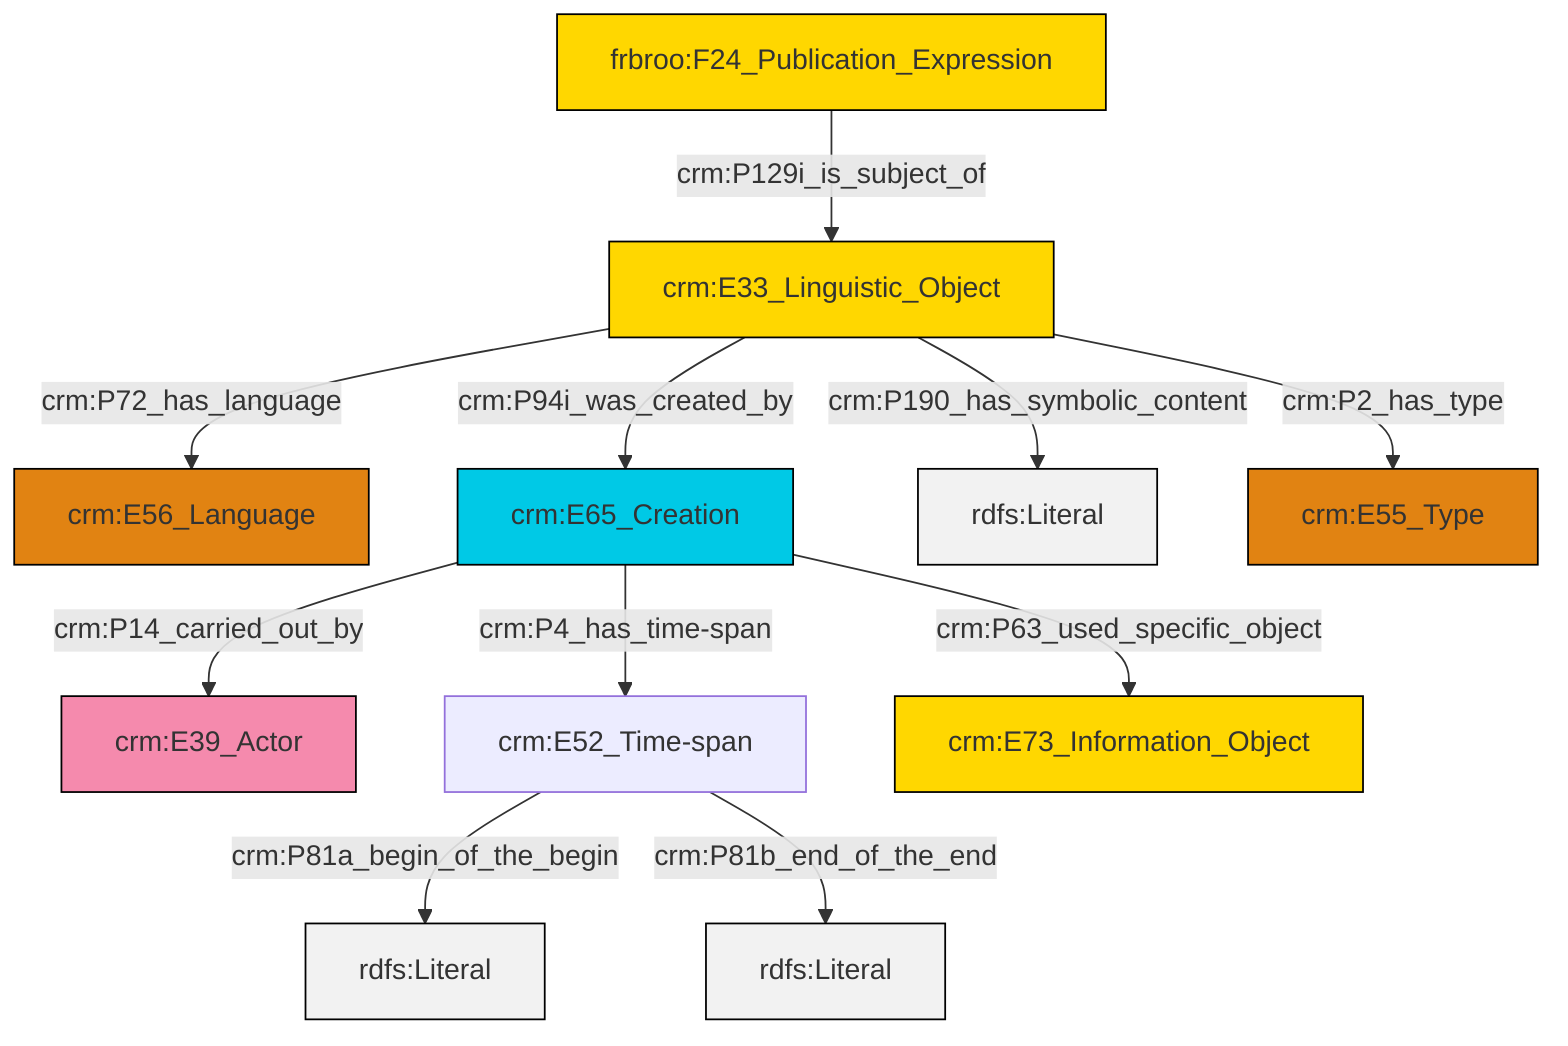 graph TD
classDef Literal fill:#f2f2f2,stroke:#000000;
classDef CRM_Entity fill:#FFFFFF,stroke:#000000;
classDef Temporal_Entity fill:#00C9E6, stroke:#000000;
classDef Type fill:#E18312, stroke:#000000;
classDef Time-Span fill:#2C9C91, stroke:#000000;
classDef Appellation fill:#FFEB7F, stroke:#000000;
classDef Place fill:#008836, stroke:#000000;
classDef Persistent_Item fill:#B266B2, stroke:#000000;
classDef Conceptual_Object fill:#FFD700, stroke:#000000;
classDef Physical_Thing fill:#D2B48C, stroke:#000000;
classDef Actor fill:#f58aad, stroke:#000000;
classDef PC_Classes fill:#4ce600, stroke:#000000;
classDef Multi fill:#cccccc,stroke:#000000;

2["crm:E33_Linguistic_Object"]:::Conceptual_Object -->|crm:P94i_was_created_by| 3["crm:E65_Creation"]:::Temporal_Entity
3["crm:E65_Creation"]:::Temporal_Entity -->|crm:P14_carried_out_by| 4["crm:E39_Actor"]:::Actor
3["crm:E65_Creation"]:::Temporal_Entity -->|crm:P4_has_time-span| 5["crm:E52_Time-span"]:::Default
5["crm:E52_Time-span"]:::Default -->|crm:P81a_begin_of_the_begin| 10[rdfs:Literal]:::Literal
5["crm:E52_Time-span"]:::Default -->|crm:P81b_end_of_the_end| 11[rdfs:Literal]:::Literal
2["crm:E33_Linguistic_Object"]:::Conceptual_Object -->|crm:P72_has_language| 0["crm:E56_Language"]:::Type
2["crm:E33_Linguistic_Object"]:::Conceptual_Object -->|crm:P190_has_symbolic_content| 13[rdfs:Literal]:::Literal
2["crm:E33_Linguistic_Object"]:::Conceptual_Object -->|crm:P2_has_type| 14["crm:E55_Type"]:::Type
15["frbroo:F24_Publication_Expression"]:::Conceptual_Object -->|crm:P129i_is_subject_of| 2["crm:E33_Linguistic_Object"]:::Conceptual_Object
3["crm:E65_Creation"]:::Temporal_Entity -->|crm:P63_used_specific_object| 7["crm:E73_Information_Object"]:::Conceptual_Object